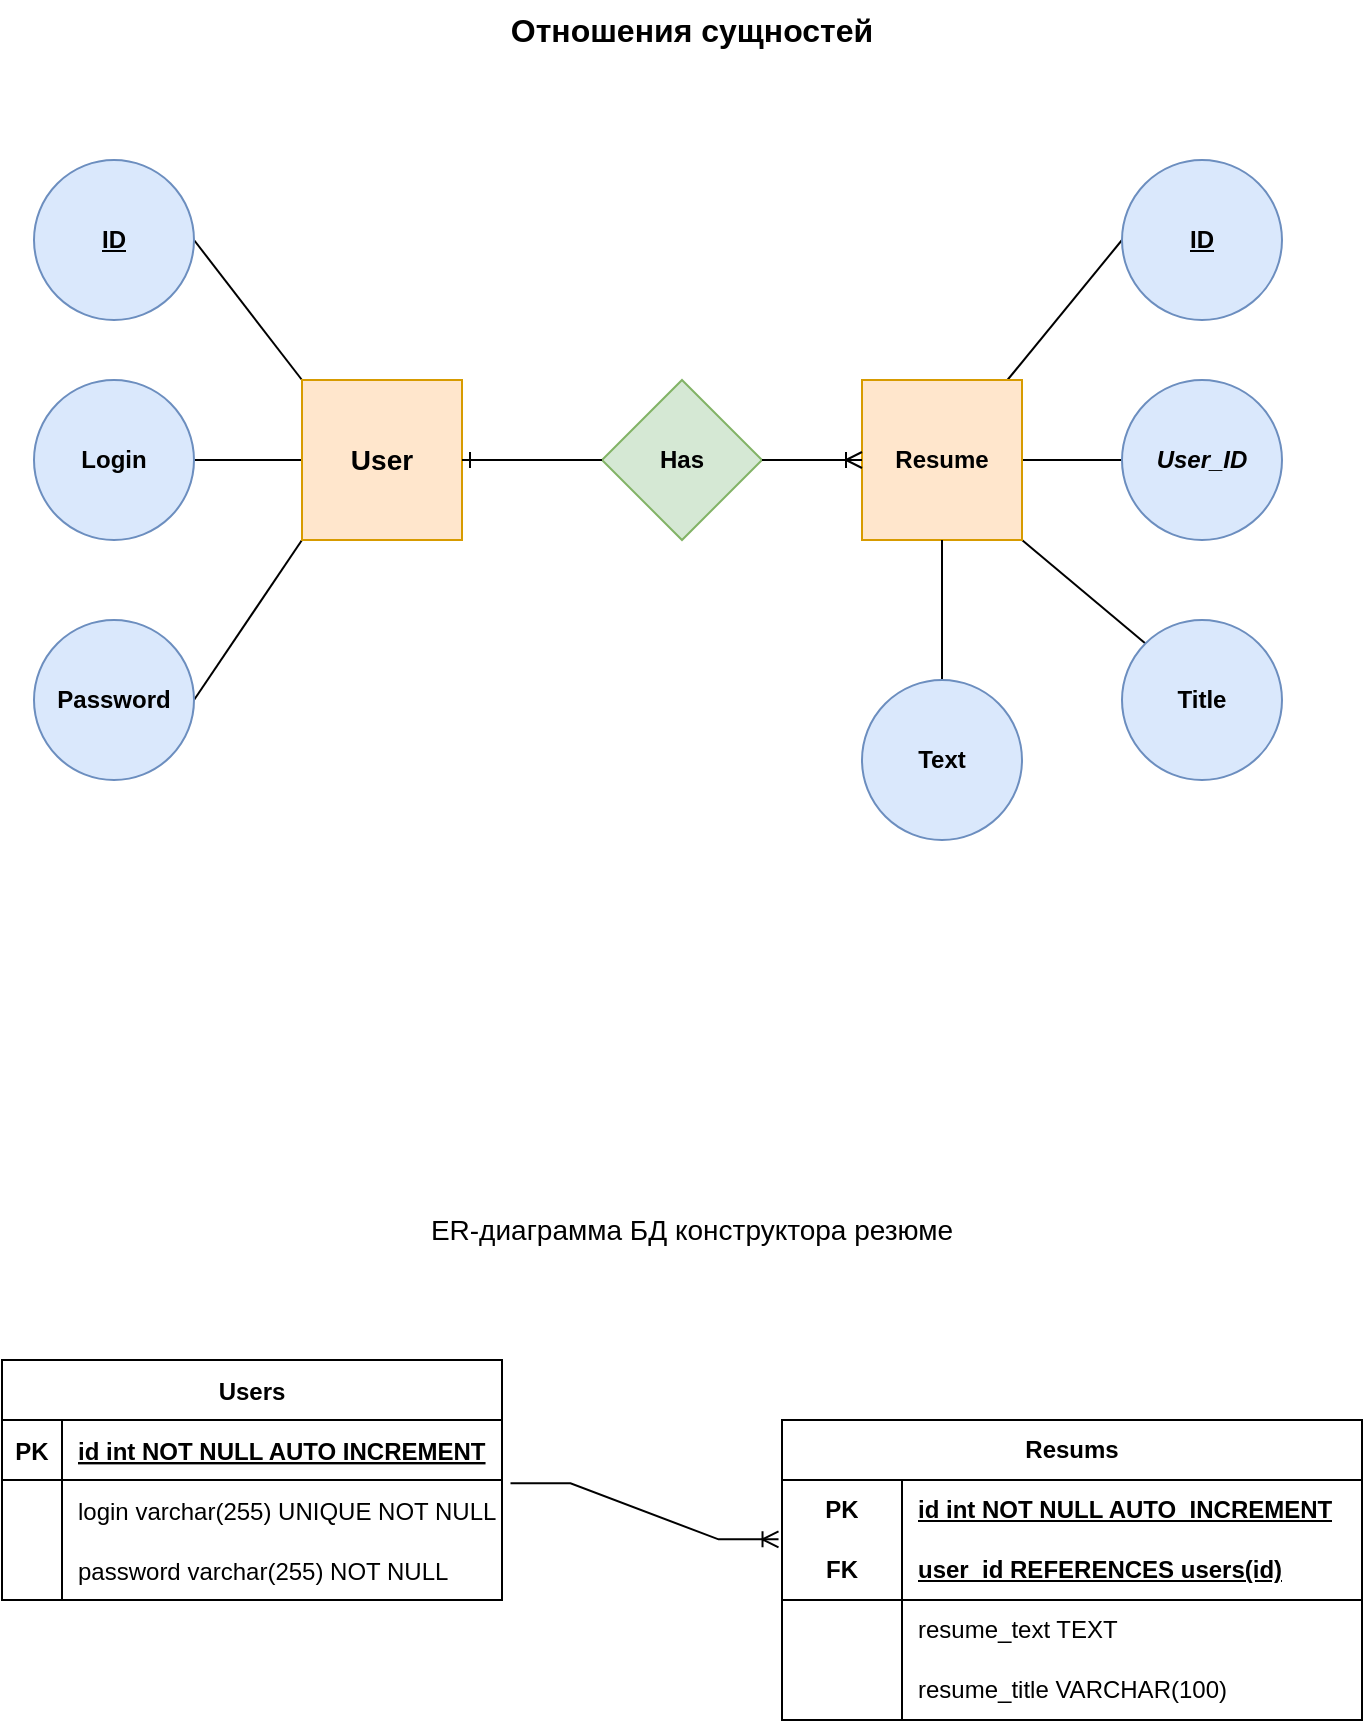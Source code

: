 <mxfile version="21.7.2" type="device">
  <diagram id="R2lEEEUBdFMjLlhIrx00" name="Page-1">
    <mxGraphModel dx="1221" dy="769" grid="1" gridSize="10" guides="1" tooltips="1" connect="1" arrows="1" fold="1" page="1" pageScale="1" pageWidth="850" pageHeight="1100" math="0" shadow="0" extFonts="Permanent Marker^https://fonts.googleapis.com/css?family=Permanent+Marker">
      <root>
        <mxCell id="0" />
        <mxCell id="1" parent="0" />
        <object label="Users" id="C-vyLk0tnHw3VtMMgP7b-23">
          <mxCell style="shape=table;startSize=30;container=1;collapsible=1;childLayout=tableLayout;fixedRows=1;rowLines=0;fontStyle=1;align=center;resizeLast=1;" parent="1" vertex="1">
            <mxGeometry x="85" y="720" width="250" height="120" as="geometry" />
          </mxCell>
        </object>
        <mxCell id="C-vyLk0tnHw3VtMMgP7b-24" value="" style="shape=partialRectangle;collapsible=0;dropTarget=0;pointerEvents=0;fillColor=none;points=[[0,0.5],[1,0.5]];portConstraint=eastwest;top=0;left=0;right=0;bottom=1;" parent="C-vyLk0tnHw3VtMMgP7b-23" vertex="1">
          <mxGeometry y="30" width="250" height="30" as="geometry" />
        </mxCell>
        <mxCell id="C-vyLk0tnHw3VtMMgP7b-25" value="PK" style="shape=partialRectangle;overflow=hidden;connectable=0;fillColor=none;top=0;left=0;bottom=0;right=0;fontStyle=1;" parent="C-vyLk0tnHw3VtMMgP7b-24" vertex="1">
          <mxGeometry width="30" height="30" as="geometry">
            <mxRectangle width="30" height="30" as="alternateBounds" />
          </mxGeometry>
        </mxCell>
        <mxCell id="C-vyLk0tnHw3VtMMgP7b-26" value="id int NOT NULL AUTO INCREMENT" style="shape=partialRectangle;overflow=hidden;connectable=0;fillColor=none;top=0;left=0;bottom=0;right=0;align=left;spacingLeft=6;fontStyle=5;" parent="C-vyLk0tnHw3VtMMgP7b-24" vertex="1">
          <mxGeometry x="30" width="220" height="30" as="geometry">
            <mxRectangle width="220" height="30" as="alternateBounds" />
          </mxGeometry>
        </mxCell>
        <mxCell id="C-vyLk0tnHw3VtMMgP7b-27" value="" style="shape=partialRectangle;collapsible=0;dropTarget=0;pointerEvents=0;fillColor=none;points=[[0,0.5],[1,0.5]];portConstraint=eastwest;top=0;left=0;right=0;bottom=0;" parent="C-vyLk0tnHw3VtMMgP7b-23" vertex="1">
          <mxGeometry y="60" width="250" height="30" as="geometry" />
        </mxCell>
        <mxCell id="C-vyLk0tnHw3VtMMgP7b-28" value="" style="shape=partialRectangle;overflow=hidden;connectable=0;fillColor=none;top=0;left=0;bottom=0;right=0;" parent="C-vyLk0tnHw3VtMMgP7b-27" vertex="1">
          <mxGeometry width="30" height="30" as="geometry">
            <mxRectangle width="30" height="30" as="alternateBounds" />
          </mxGeometry>
        </mxCell>
        <mxCell id="C-vyLk0tnHw3VtMMgP7b-29" value="login varchar(255) UNIQUE NOT NULL" style="shape=partialRectangle;overflow=hidden;connectable=0;fillColor=none;top=0;left=0;bottom=0;right=0;align=left;spacingLeft=6;" parent="C-vyLk0tnHw3VtMMgP7b-27" vertex="1">
          <mxGeometry x="30" width="220" height="30" as="geometry">
            <mxRectangle width="220" height="30" as="alternateBounds" />
          </mxGeometry>
        </mxCell>
        <mxCell id="zbTmhNZlXzQtarkDomiK-17" value="" style="shape=tableRow;horizontal=0;startSize=0;swimlaneHead=0;swimlaneBody=0;fillColor=none;collapsible=0;dropTarget=0;points=[[0,0.5],[1,0.5]];portConstraint=eastwest;top=0;left=0;right=0;bottom=0;" parent="C-vyLk0tnHw3VtMMgP7b-23" vertex="1">
          <mxGeometry y="90" width="250" height="30" as="geometry" />
        </mxCell>
        <mxCell id="zbTmhNZlXzQtarkDomiK-18" value="" style="shape=partialRectangle;connectable=0;fillColor=none;top=0;left=0;bottom=0;right=0;editable=1;overflow=hidden;" parent="zbTmhNZlXzQtarkDomiK-17" vertex="1">
          <mxGeometry width="30" height="30" as="geometry">
            <mxRectangle width="30" height="30" as="alternateBounds" />
          </mxGeometry>
        </mxCell>
        <mxCell id="zbTmhNZlXzQtarkDomiK-19" value="password varchar(255) NOT NULL" style="shape=partialRectangle;connectable=0;fillColor=none;top=0;left=0;bottom=0;right=0;align=left;spacingLeft=6;overflow=hidden;" parent="zbTmhNZlXzQtarkDomiK-17" vertex="1">
          <mxGeometry x="30" width="220" height="30" as="geometry">
            <mxRectangle width="220" height="30" as="alternateBounds" />
          </mxGeometry>
        </mxCell>
        <mxCell id="zXiJImYySr0PdGsBXK-q-11" value="Resums" style="shape=table;startSize=30;container=1;collapsible=1;childLayout=tableLayout;fixedRows=1;rowLines=0;fontStyle=1;align=center;resizeLast=1;html=1;whiteSpace=wrap;" parent="1" vertex="1">
          <mxGeometry x="475" y="750" width="290" height="150" as="geometry" />
        </mxCell>
        <mxCell id="zXiJImYySr0PdGsBXK-q-12" value="" style="shape=tableRow;horizontal=0;startSize=0;swimlaneHead=0;swimlaneBody=0;fillColor=none;collapsible=0;dropTarget=0;points=[[0,0.5],[1,0.5]];portConstraint=eastwest;top=0;left=0;right=0;bottom=0;html=1;" parent="zXiJImYySr0PdGsBXK-q-11" vertex="1">
          <mxGeometry y="30" width="290" height="30" as="geometry" />
        </mxCell>
        <mxCell id="zXiJImYySr0PdGsBXK-q-13" value="PK" style="shape=partialRectangle;connectable=0;fillColor=none;top=0;left=0;bottom=0;right=0;fontStyle=1;overflow=hidden;html=1;whiteSpace=wrap;" parent="zXiJImYySr0PdGsBXK-q-12" vertex="1">
          <mxGeometry width="60" height="30" as="geometry">
            <mxRectangle width="60" height="30" as="alternateBounds" />
          </mxGeometry>
        </mxCell>
        <mxCell id="zXiJImYySr0PdGsBXK-q-14" value="id int NOT NULL AUTO_INCREMENT" style="shape=partialRectangle;connectable=0;fillColor=none;top=0;left=0;bottom=0;right=0;align=left;spacingLeft=6;fontStyle=5;overflow=hidden;html=1;whiteSpace=wrap;" parent="zXiJImYySr0PdGsBXK-q-12" vertex="1">
          <mxGeometry x="60" width="230" height="30" as="geometry">
            <mxRectangle width="230" height="30" as="alternateBounds" />
          </mxGeometry>
        </mxCell>
        <mxCell id="zXiJImYySr0PdGsBXK-q-15" value="" style="shape=tableRow;horizontal=0;startSize=0;swimlaneHead=0;swimlaneBody=0;fillColor=none;collapsible=0;dropTarget=0;points=[[0,0.5],[1,0.5]];portConstraint=eastwest;top=0;left=0;right=0;bottom=1;html=1;" parent="zXiJImYySr0PdGsBXK-q-11" vertex="1">
          <mxGeometry y="60" width="290" height="30" as="geometry" />
        </mxCell>
        <mxCell id="zXiJImYySr0PdGsBXK-q-16" value="FK" style="shape=partialRectangle;connectable=0;fillColor=none;top=0;left=0;bottom=0;right=0;fontStyle=1;overflow=hidden;html=1;whiteSpace=wrap;" parent="zXiJImYySr0PdGsBXK-q-15" vertex="1">
          <mxGeometry width="60" height="30" as="geometry">
            <mxRectangle width="60" height="30" as="alternateBounds" />
          </mxGeometry>
        </mxCell>
        <mxCell id="zXiJImYySr0PdGsBXK-q-17" value="user_id&amp;nbsp;REFERENCES users(id)" style="shape=partialRectangle;connectable=0;fillColor=none;top=0;left=0;bottom=0;right=0;align=left;spacingLeft=6;fontStyle=5;overflow=hidden;html=1;whiteSpace=wrap;" parent="zXiJImYySr0PdGsBXK-q-15" vertex="1">
          <mxGeometry x="60" width="230" height="30" as="geometry">
            <mxRectangle width="230" height="30" as="alternateBounds" />
          </mxGeometry>
        </mxCell>
        <mxCell id="zXiJImYySr0PdGsBXK-q-18" value="" style="shape=tableRow;horizontal=0;startSize=0;swimlaneHead=0;swimlaneBody=0;fillColor=none;collapsible=0;dropTarget=0;points=[[0,0.5],[1,0.5]];portConstraint=eastwest;top=0;left=0;right=0;bottom=0;html=1;" parent="zXiJImYySr0PdGsBXK-q-11" vertex="1">
          <mxGeometry y="90" width="290" height="30" as="geometry" />
        </mxCell>
        <mxCell id="zXiJImYySr0PdGsBXK-q-19" value="" style="shape=partialRectangle;connectable=0;fillColor=none;top=0;left=0;bottom=0;right=0;editable=1;overflow=hidden;html=1;whiteSpace=wrap;" parent="zXiJImYySr0PdGsBXK-q-18" vertex="1">
          <mxGeometry width="60" height="30" as="geometry">
            <mxRectangle width="60" height="30" as="alternateBounds" />
          </mxGeometry>
        </mxCell>
        <mxCell id="zXiJImYySr0PdGsBXK-q-20" value="resume_text TEXT" style="shape=partialRectangle;connectable=0;fillColor=none;top=0;left=0;bottom=0;right=0;align=left;spacingLeft=6;overflow=hidden;html=1;whiteSpace=wrap;" parent="zXiJImYySr0PdGsBXK-q-18" vertex="1">
          <mxGeometry x="60" width="230" height="30" as="geometry">
            <mxRectangle width="230" height="30" as="alternateBounds" />
          </mxGeometry>
        </mxCell>
        <mxCell id="qRnmm6j7pLa4138bR6-w-6" style="shape=tableRow;horizontal=0;startSize=0;swimlaneHead=0;swimlaneBody=0;fillColor=none;collapsible=0;dropTarget=0;points=[[0,0.5],[1,0.5]];portConstraint=eastwest;top=0;left=0;right=0;bottom=0;html=1;" vertex="1" parent="zXiJImYySr0PdGsBXK-q-11">
          <mxGeometry y="120" width="290" height="30" as="geometry" />
        </mxCell>
        <mxCell id="qRnmm6j7pLa4138bR6-w-7" style="shape=partialRectangle;connectable=0;fillColor=none;top=0;left=0;bottom=0;right=0;editable=1;overflow=hidden;html=1;whiteSpace=wrap;" vertex="1" parent="qRnmm6j7pLa4138bR6-w-6">
          <mxGeometry width="60" height="30" as="geometry">
            <mxRectangle width="60" height="30" as="alternateBounds" />
          </mxGeometry>
        </mxCell>
        <mxCell id="qRnmm6j7pLa4138bR6-w-8" value="resume_title VARCHAR(100)" style="shape=partialRectangle;connectable=0;fillColor=none;top=0;left=0;bottom=0;right=0;align=left;spacingLeft=6;overflow=hidden;html=1;whiteSpace=wrap;" vertex="1" parent="qRnmm6j7pLa4138bR6-w-6">
          <mxGeometry x="60" width="230" height="30" as="geometry">
            <mxRectangle width="230" height="30" as="alternateBounds" />
          </mxGeometry>
        </mxCell>
        <mxCell id="zXiJImYySr0PdGsBXK-q-25" value="" style="edgeStyle=entityRelationEdgeStyle;fontSize=12;html=1;endArrow=ERoneToMany;rounded=0;exitX=1.017;exitY=0.056;exitDx=0;exitDy=0;exitPerimeter=0;entryX=-0.006;entryY=-0.011;entryDx=0;entryDy=0;entryPerimeter=0;" parent="1" source="C-vyLk0tnHw3VtMMgP7b-27" target="zXiJImYySr0PdGsBXK-q-15" edge="1">
          <mxGeometry width="100" height="100" relative="1" as="geometry">
            <mxPoint x="335" y="1040" as="sourcePoint" />
            <mxPoint x="435" y="940" as="targetPoint" />
            <Array as="points">
              <mxPoint x="395" y="990" />
            </Array>
          </mxGeometry>
        </mxCell>
        <mxCell id="zXiJImYySr0PdGsBXK-q-26" value="&lt;font style=&quot;font-size: 14px;&quot;&gt;ER-диаграмма БД конструктора резюме&lt;/font&gt;" style="text;html=1;strokeColor=none;fillColor=none;align=center;verticalAlign=middle;whiteSpace=wrap;rounded=0;" parent="1" vertex="1">
          <mxGeometry x="195" y="640" width="470" height="30" as="geometry" />
        </mxCell>
        <mxCell id="zXiJImYySr0PdGsBXK-q-34" style="rounded=0;orthogonalLoop=1;jettySize=auto;html=1;exitX=0;exitY=0;exitDx=0;exitDy=0;entryX=1;entryY=0.5;entryDx=0;entryDy=0;endArrow=none;endFill=0;" parent="1" source="zXiJImYySr0PdGsBXK-q-27" target="zXiJImYySr0PdGsBXK-q-28" edge="1">
          <mxGeometry relative="1" as="geometry" />
        </mxCell>
        <mxCell id="zXiJImYySr0PdGsBXK-q-35" style="rounded=0;orthogonalLoop=1;jettySize=auto;html=1;exitX=0;exitY=0.5;exitDx=0;exitDy=0;entryX=1;entryY=0.5;entryDx=0;entryDy=0;endArrow=none;endFill=0;" parent="1" source="zXiJImYySr0PdGsBXK-q-27" target="zXiJImYySr0PdGsBXK-q-29" edge="1">
          <mxGeometry relative="1" as="geometry" />
        </mxCell>
        <mxCell id="zXiJImYySr0PdGsBXK-q-36" style="rounded=0;orthogonalLoop=1;jettySize=auto;html=1;exitX=0;exitY=1;exitDx=0;exitDy=0;entryX=1;entryY=0.5;entryDx=0;entryDy=0;endArrow=none;endFill=0;" parent="1" source="zXiJImYySr0PdGsBXK-q-27" target="zXiJImYySr0PdGsBXK-q-30" edge="1">
          <mxGeometry relative="1" as="geometry" />
        </mxCell>
        <mxCell id="zXiJImYySr0PdGsBXK-q-27" value="&lt;b&gt;&lt;font style=&quot;font-size: 14px;&quot;&gt;User&lt;/font&gt;&lt;/b&gt;" style="whiteSpace=wrap;html=1;aspect=fixed;fillColor=#ffe6cc;strokeColor=#d79b00;" parent="1" vertex="1">
          <mxGeometry x="235" y="230" width="80" height="80" as="geometry" />
        </mxCell>
        <mxCell id="zXiJImYySr0PdGsBXK-q-28" value="&lt;b&gt;&lt;u&gt;ID&lt;/u&gt;&lt;/b&gt;" style="ellipse;whiteSpace=wrap;html=1;aspect=fixed;fillColor=#dae8fc;strokeColor=#6c8ebf;" parent="1" vertex="1">
          <mxGeometry x="101" y="120" width="80" height="80" as="geometry" />
        </mxCell>
        <mxCell id="zXiJImYySr0PdGsBXK-q-29" value="&lt;b&gt;Login&lt;/b&gt;" style="ellipse;whiteSpace=wrap;html=1;aspect=fixed;fillColor=#dae8fc;strokeColor=#6c8ebf;" parent="1" vertex="1">
          <mxGeometry x="101" y="230" width="80" height="80" as="geometry" />
        </mxCell>
        <mxCell id="zXiJImYySr0PdGsBXK-q-30" value="&lt;b&gt;Password&lt;/b&gt;" style="ellipse;whiteSpace=wrap;html=1;aspect=fixed;fillColor=#dae8fc;strokeColor=#6c8ebf;" parent="1" vertex="1">
          <mxGeometry x="101" y="350" width="80" height="80" as="geometry" />
        </mxCell>
        <mxCell id="zXiJImYySr0PdGsBXK-q-31" value="&lt;b&gt;Has&lt;/b&gt;" style="rhombus;whiteSpace=wrap;html=1;fillColor=#d5e8d4;strokeColor=#82b366;" parent="1" vertex="1">
          <mxGeometry x="385" y="230" width="80" height="80" as="geometry" />
        </mxCell>
        <mxCell id="zXiJImYySr0PdGsBXK-q-41" style="rounded=0;orthogonalLoop=1;jettySize=auto;html=1;entryX=0;entryY=0.5;entryDx=0;entryDy=0;endArrow=none;endFill=0;" parent="1" source="zXiJImYySr0PdGsBXK-q-37" target="zXiJImYySr0PdGsBXK-q-38" edge="1">
          <mxGeometry relative="1" as="geometry" />
        </mxCell>
        <mxCell id="zXiJImYySr0PdGsBXK-q-42" style="rounded=0;orthogonalLoop=1;jettySize=auto;html=1;entryX=0;entryY=0.5;entryDx=0;entryDy=0;endArrow=none;endFill=0;" parent="1" source="zXiJImYySr0PdGsBXK-q-37" target="zXiJImYySr0PdGsBXK-q-39" edge="1">
          <mxGeometry relative="1" as="geometry" />
        </mxCell>
        <mxCell id="zXiJImYySr0PdGsBXK-q-43" style="rounded=0;orthogonalLoop=1;jettySize=auto;html=1;exitX=1;exitY=1;exitDx=0;exitDy=0;entryX=0;entryY=0;entryDx=0;entryDy=0;endArrow=none;endFill=0;" parent="1" source="zXiJImYySr0PdGsBXK-q-37" target="zXiJImYySr0PdGsBXK-q-40" edge="1">
          <mxGeometry relative="1" as="geometry" />
        </mxCell>
        <mxCell id="zXiJImYySr0PdGsBXK-q-37" value="&lt;b&gt;Resume&lt;/b&gt;" style="whiteSpace=wrap;html=1;aspect=fixed;fillColor=#ffe6cc;strokeColor=#d79b00;" parent="1" vertex="1">
          <mxGeometry x="515" y="230" width="80" height="80" as="geometry" />
        </mxCell>
        <mxCell id="zXiJImYySr0PdGsBXK-q-38" value="&lt;b&gt;&lt;u&gt;ID&lt;/u&gt;&lt;/b&gt;" style="ellipse;whiteSpace=wrap;html=1;aspect=fixed;fillColor=#dae8fc;strokeColor=#6c8ebf;" parent="1" vertex="1">
          <mxGeometry x="645" y="120" width="80" height="80" as="geometry" />
        </mxCell>
        <mxCell id="zXiJImYySr0PdGsBXK-q-39" value="&lt;b&gt;&lt;i&gt;User_ID&lt;/i&gt;&lt;/b&gt;" style="ellipse;whiteSpace=wrap;html=1;aspect=fixed;fillColor=#dae8fc;strokeColor=#6c8ebf;" parent="1" vertex="1">
          <mxGeometry x="645" y="230" width="80" height="80" as="geometry" />
        </mxCell>
        <mxCell id="zXiJImYySr0PdGsBXK-q-40" value="&lt;b&gt;Title&lt;/b&gt;" style="ellipse;whiteSpace=wrap;html=1;aspect=fixed;fillColor=#dae8fc;strokeColor=#6c8ebf;" parent="1" vertex="1">
          <mxGeometry x="645" y="350" width="80" height="80" as="geometry" />
        </mxCell>
        <mxCell id="zXiJImYySr0PdGsBXK-q-44" value="" style="edgeStyle=entityRelationEdgeStyle;fontSize=12;html=1;endArrow=ERoneToMany;rounded=0;entryX=0;entryY=0.5;entryDx=0;entryDy=0;exitX=1;exitY=0.5;exitDx=0;exitDy=0;" parent="1" source="zXiJImYySr0PdGsBXK-q-31" target="zXiJImYySr0PdGsBXK-q-37" edge="1">
          <mxGeometry width="100" height="100" relative="1" as="geometry">
            <mxPoint x="375" y="420" as="sourcePoint" />
            <mxPoint x="475" y="320" as="targetPoint" />
          </mxGeometry>
        </mxCell>
        <mxCell id="zXiJImYySr0PdGsBXK-q-45" value="" style="edgeStyle=entityRelationEdgeStyle;fontSize=12;html=1;endArrow=ERone;endFill=1;rounded=0;entryX=1;entryY=0.5;entryDx=0;entryDy=0;" parent="1" source="zXiJImYySr0PdGsBXK-q-31" target="zXiJImYySr0PdGsBXK-q-27" edge="1">
          <mxGeometry width="100" height="100" relative="1" as="geometry">
            <mxPoint x="375" y="420" as="sourcePoint" />
            <mxPoint x="475" y="320" as="targetPoint" />
          </mxGeometry>
        </mxCell>
        <mxCell id="zXiJImYySr0PdGsBXK-q-46" value="&lt;font style=&quot;font-size: 16px;&quot;&gt;&lt;b&gt;Отношения сущностей&lt;/b&gt;&lt;/font&gt;" style="text;html=1;strokeColor=none;fillColor=none;align=center;verticalAlign=middle;whiteSpace=wrap;rounded=0;" parent="1" vertex="1">
          <mxGeometry x="335" y="40" width="190" height="30" as="geometry" />
        </mxCell>
        <mxCell id="qRnmm6j7pLa4138bR6-w-2" style="rounded=0;orthogonalLoop=1;jettySize=auto;html=1;endArrow=none;endFill=0;" edge="1" parent="1" source="qRnmm6j7pLa4138bR6-w-1" target="zXiJImYySr0PdGsBXK-q-37">
          <mxGeometry relative="1" as="geometry" />
        </mxCell>
        <mxCell id="qRnmm6j7pLa4138bR6-w-1" value="&lt;b&gt;Text&lt;/b&gt;" style="ellipse;whiteSpace=wrap;html=1;aspect=fixed;fillColor=#dae8fc;strokeColor=#6c8ebf;" vertex="1" parent="1">
          <mxGeometry x="515" y="380" width="80" height="80" as="geometry" />
        </mxCell>
        <mxCell id="qRnmm6j7pLa4138bR6-w-3" value="" style="shape=tableRow;horizontal=0;startSize=0;swimlaneHead=0;swimlaneBody=0;fillColor=none;collapsible=0;dropTarget=0;points=[[0,0.5],[1,0.5]];portConstraint=eastwest;top=0;left=0;right=0;bottom=0;html=1;" vertex="1" parent="1">
          <mxGeometry x="470" y="870" width="290" height="30" as="geometry" />
        </mxCell>
      </root>
    </mxGraphModel>
  </diagram>
</mxfile>

